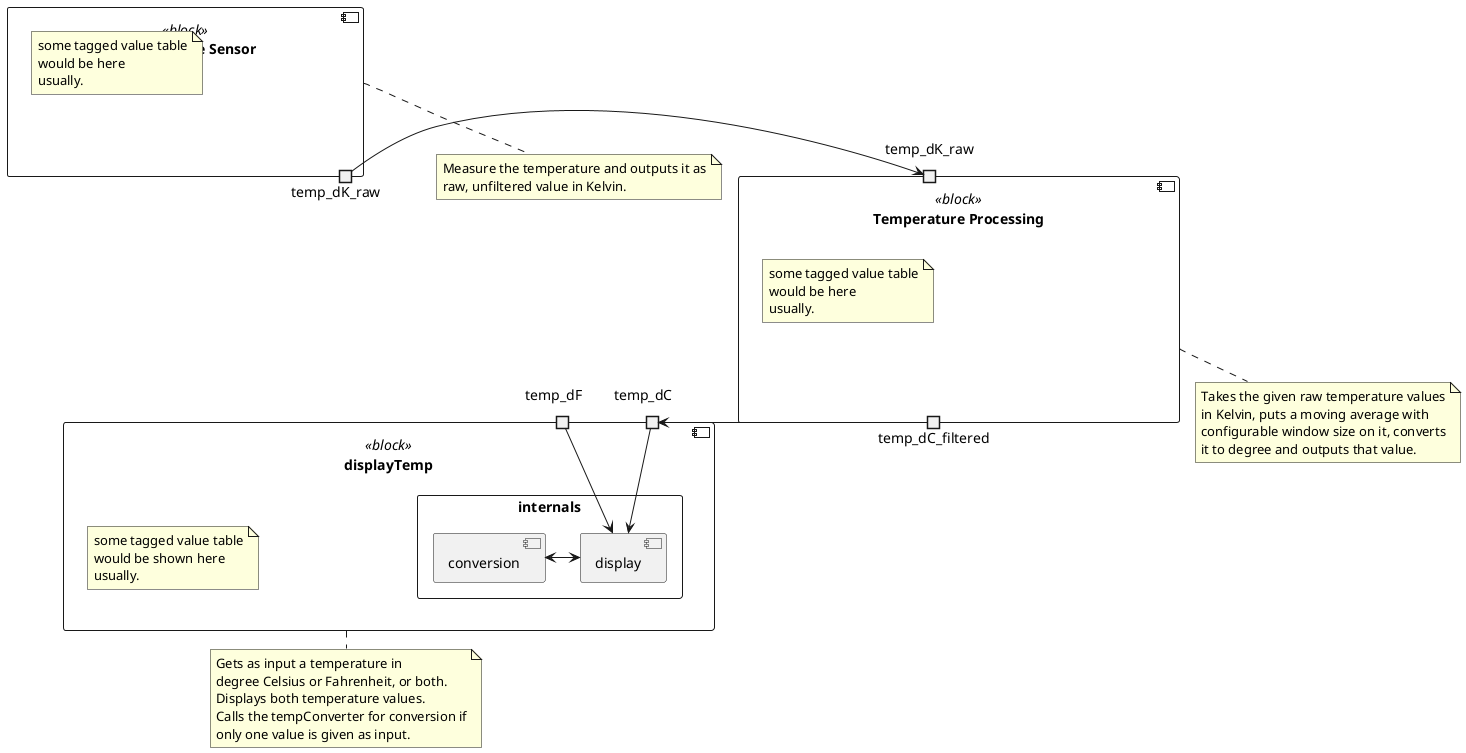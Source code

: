 
@startuml

'left to right direction

component "Temperature Sensor" as tempSensor <<block>> {
    note as tempSensor_TVs
        some tagged value table
        would be here
        usually.
    end note

    portout "temp_dK_raw     " as tempSensor_temp_dK_raw

}

note bottom of tempSensor
    Measure the temperature and outputs it as
    raw, unfiltered value in Kelvin.
end note



component "Temperature Processing" as tempProcessing <<block>> {

    note as tempProcessing_TVs
        some tagged value table
        would be here
        usually.
    end note

    portin "temp_dK_raw" as tempProcessing_temp_dK_raw_in
    portout "temp_dC_filtered" as tempProcessing_temp_dC_filtered_out
}

note bottom of tempProcessing
    Takes the given raw temperature values
    in Kelvin, puts a moving average with
    configurable window size on it, converts
    it to degree and outputs that value.
end note

component "displayTemp" as displayTemp <<block>> {

    portin "temp_dC     " as temp_dC_displayTemp
    portin "temp_dF     " as temp_dF_displayTemp

    note as displayTemp_TVs
        some tagged value table
        would be shown here
        usually.
    end note

    rectangle "internals" {
        component display
        component conversion

        temp_dC_displayTemp -u-> display
        temp_dF_displayTemp -> display
        conversion <-> display

    }
}

note bottom of displayTemp
    Gets as input a temperature in
    degree Celsius or Fahrenheit, or both.
    Displays both temperature values.
    Calls the tempConverter for conversion if
    only one value is given as input.
end note


tempSensor_temp_dK_raw -> tempProcessing_temp_dK_raw_in
tempProcessing_temp_dC_filtered_out -> temp_dC_displayTemp

@enduml
